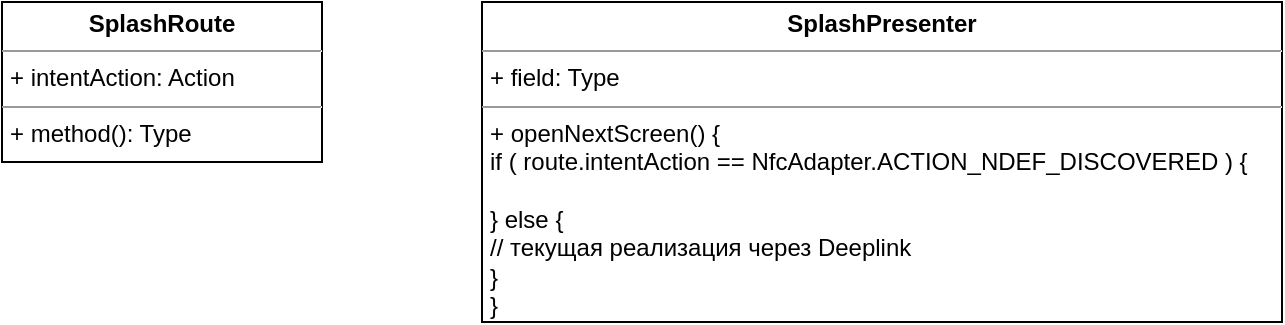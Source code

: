 <mxfile version="20.8.16" type="github">
  <diagram name="Страница 1" id="77XX2ot-AXuAcVkpyhDV">
    <mxGraphModel dx="954" dy="642" grid="1" gridSize="10" guides="1" tooltips="1" connect="1" arrows="1" fold="1" page="1" pageScale="1" pageWidth="827" pageHeight="1169" math="0" shadow="0">
      <root>
        <mxCell id="0" />
        <mxCell id="1" parent="0" />
        <mxCell id="XIR1wBfXApnDmehk49Lx-1" value="&lt;p style=&quot;margin:0px;margin-top:4px;text-align:center;&quot;&gt;&lt;b&gt;SplashRoute&lt;/b&gt;&lt;/p&gt;&lt;hr size=&quot;1&quot;&gt;&lt;p style=&quot;margin:0px;margin-left:4px;&quot;&gt;+ intentAction: Action&lt;br&gt;&lt;/p&gt;&lt;hr size=&quot;1&quot;&gt;&lt;p style=&quot;margin:0px;margin-left:4px;&quot;&gt;+ method(): Type&lt;/p&gt;" style="verticalAlign=top;align=left;overflow=fill;fontSize=12;fontFamily=Helvetica;html=1;" vertex="1" parent="1">
          <mxGeometry x="80" y="80" width="160" height="80" as="geometry" />
        </mxCell>
        <mxCell id="XIR1wBfXApnDmehk49Lx-2" value="&lt;p style=&quot;margin:0px;margin-top:4px;text-align:center;&quot;&gt;&lt;b&gt;SplashPresenter&lt;/b&gt;&lt;/p&gt;&lt;hr size=&quot;1&quot;&gt;&lt;p style=&quot;margin:0px;margin-left:4px;&quot;&gt;+ field: Type&lt;/p&gt;&lt;hr size=&quot;1&quot;&gt;&lt;p style=&quot;margin:0px;margin-left:4px;&quot;&gt;+ openNextScreen() {&lt;/p&gt;&lt;p style=&quot;margin:0px;margin-left:4px;&quot;&gt;if ( route.intentAction == NfcAdapter.ACTION_NDEF_DISCOVERED ) {&lt;/p&gt;&lt;p style=&quot;margin:0px;margin-left:4px;&quot;&gt;&lt;br&gt;&lt;/p&gt;&lt;p style=&quot;margin:0px;margin-left:4px;&quot;&gt;} else { &lt;br&gt;&lt;/p&gt;&lt;p style=&quot;margin:0px;margin-left:4px;&quot;&gt;// текущая реализация через Deeplink&lt;br&gt;&lt;/p&gt;&lt;p style=&quot;margin:0px;margin-left:4px;&quot;&gt;}&lt;br&gt;&lt;/p&gt;&lt;p style=&quot;margin:0px;margin-left:4px;&quot;&gt;}&lt;br&gt;&lt;/p&gt;" style="verticalAlign=top;align=left;overflow=fill;fontSize=12;fontFamily=Helvetica;html=1;" vertex="1" parent="1">
          <mxGeometry x="320" y="80" width="400" height="160" as="geometry" />
        </mxCell>
      </root>
    </mxGraphModel>
  </diagram>
</mxfile>
